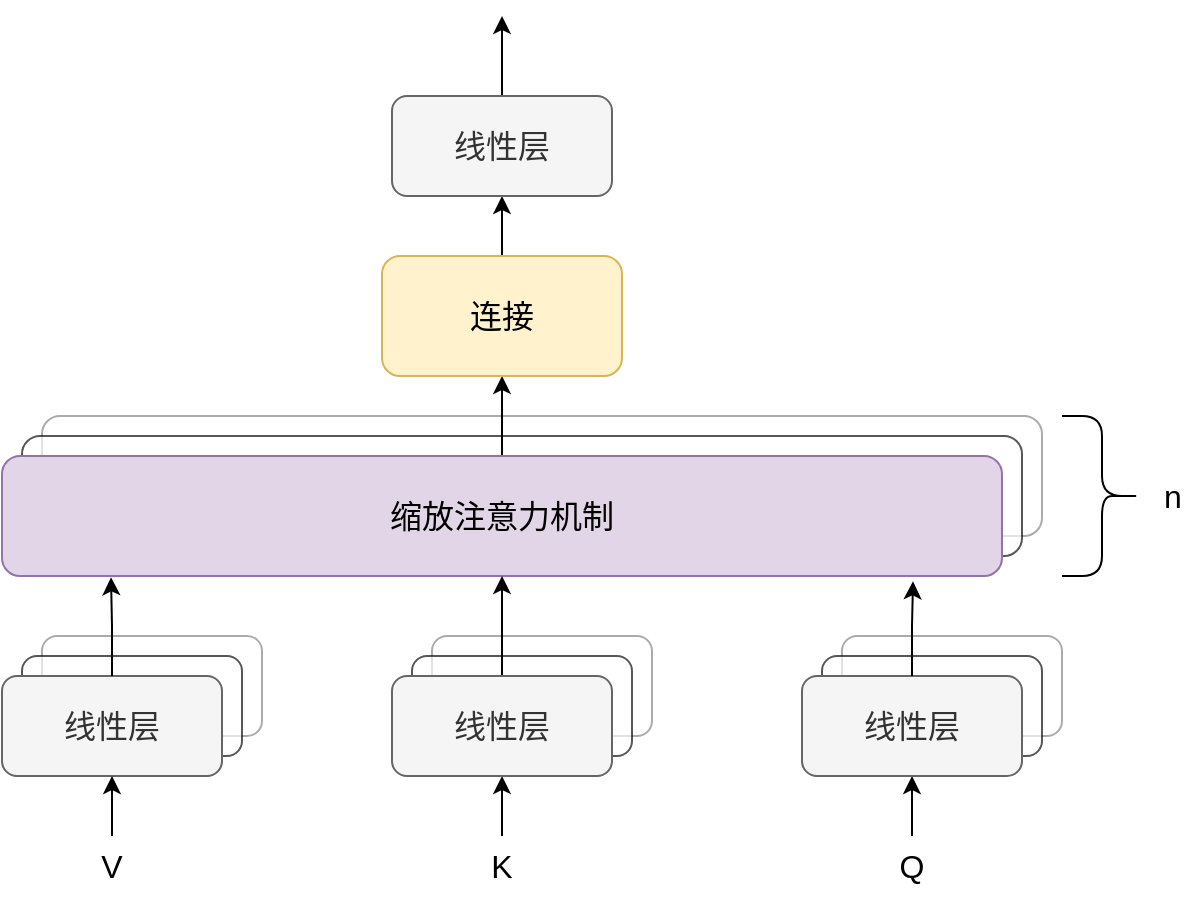 <mxfile version="24.4.0" type="github">
  <diagram name="第 1 页" id="X00CZErsw5lxIn04xf_R">
    <mxGraphModel dx="1213" dy="631" grid="1" gridSize="10" guides="1" tooltips="1" connect="1" arrows="1" fold="1" page="1" pageScale="1" pageWidth="827" pageHeight="1169" math="0" shadow="0">
      <root>
        <mxCell id="0" />
        <mxCell id="1" parent="0" />
        <mxCell id="4k-sA4LPTLcVA16bypzs-111" value="" style="rounded=1;whiteSpace=wrap;html=1;fontSize=16;opacity=33;" vertex="1" parent="1">
          <mxGeometry x="160" y="210" width="500" height="60" as="geometry" />
        </mxCell>
        <mxCell id="4k-sA4LPTLcVA16bypzs-110" value="" style="rounded=1;whiteSpace=wrap;html=1;fontSize=16;opacity=66;" vertex="1" parent="1">
          <mxGeometry x="150" y="220" width="500" height="60" as="geometry" />
        </mxCell>
        <mxCell id="4k-sA4LPTLcVA16bypzs-102" value="" style="rounded=1;whiteSpace=wrap;html=1;fontSize=16;opacity=33;" vertex="1" parent="1">
          <mxGeometry x="160" y="320" width="110" height="50" as="geometry" />
        </mxCell>
        <mxCell id="4k-sA4LPTLcVA16bypzs-101" value="" style="rounded=1;whiteSpace=wrap;html=1;fontSize=16;textShadow=1;opacity=66;" vertex="1" parent="1">
          <mxGeometry x="150" y="330" width="110" height="50" as="geometry" />
        </mxCell>
        <mxCell id="4k-sA4LPTLcVA16bypzs-90" value="线性层" style="rounded=1;whiteSpace=wrap;html=1;fontSize=16;fillColor=#f5f5f5;fontColor=#333333;strokeColor=#666666;" vertex="1" parent="1">
          <mxGeometry x="140" y="340" width="110" height="50" as="geometry" />
        </mxCell>
        <mxCell id="4k-sA4LPTLcVA16bypzs-139" style="edgeStyle=orthogonalEdgeStyle;rounded=0;orthogonalLoop=1;jettySize=auto;html=1;exitX=0.5;exitY=0;exitDx=0;exitDy=0;entryX=0.5;entryY=1;entryDx=0;entryDy=0;" edge="1" parent="1" source="4k-sA4LPTLcVA16bypzs-93" target="4k-sA4LPTLcVA16bypzs-94">
          <mxGeometry relative="1" as="geometry" />
        </mxCell>
        <mxCell id="4k-sA4LPTLcVA16bypzs-93" value="缩放注意力机制" style="rounded=1;whiteSpace=wrap;html=1;fontSize=16;fillColor=#e1d5e7;strokeColor=#9673a6;" vertex="1" parent="1">
          <mxGeometry x="140" y="230" width="500" height="60" as="geometry" />
        </mxCell>
        <mxCell id="4k-sA4LPTLcVA16bypzs-144" style="edgeStyle=orthogonalEdgeStyle;rounded=0;orthogonalLoop=1;jettySize=auto;html=1;exitX=0.5;exitY=0;exitDx=0;exitDy=0;entryX=0.5;entryY=1;entryDx=0;entryDy=0;" edge="1" parent="1" source="4k-sA4LPTLcVA16bypzs-94" target="4k-sA4LPTLcVA16bypzs-98">
          <mxGeometry relative="1" as="geometry" />
        </mxCell>
        <mxCell id="4k-sA4LPTLcVA16bypzs-94" value="连接" style="rounded=1;whiteSpace=wrap;html=1;fontSize=16;fillColor=#fff2cc;strokeColor=#d6b656;" vertex="1" parent="1">
          <mxGeometry x="330" y="130" width="120" height="60" as="geometry" />
        </mxCell>
        <mxCell id="4k-sA4LPTLcVA16bypzs-145" style="edgeStyle=orthogonalEdgeStyle;rounded=0;orthogonalLoop=1;jettySize=auto;html=1;" edge="1" parent="1" source="4k-sA4LPTLcVA16bypzs-98">
          <mxGeometry relative="1" as="geometry">
            <mxPoint x="390" y="10" as="targetPoint" />
          </mxGeometry>
        </mxCell>
        <mxCell id="4k-sA4LPTLcVA16bypzs-98" value="线性层" style="rounded=1;whiteSpace=wrap;html=1;fontSize=16;fillColor=#f5f5f5;fontColor=#333333;strokeColor=#666666;" vertex="1" parent="1">
          <mxGeometry x="335" y="50" width="110" height="50" as="geometry" />
        </mxCell>
        <mxCell id="4k-sA4LPTLcVA16bypzs-113" value="" style="shape=curlyBracket;whiteSpace=wrap;html=1;rounded=1;flipH=1;labelPosition=right;verticalLabelPosition=middle;align=left;verticalAlign=middle;fontSize=16;" vertex="1" parent="1">
          <mxGeometry x="670" y="210" width="40" height="80" as="geometry" />
        </mxCell>
        <mxCell id="4k-sA4LPTLcVA16bypzs-115" value="n" style="text;html=1;align=center;verticalAlign=middle;resizable=0;points=[];autosize=1;strokeColor=none;fillColor=none;rotation=0;fontSize=16;" vertex="1" parent="1">
          <mxGeometry x="710" y="235" width="30" height="30" as="geometry" />
        </mxCell>
        <mxCell id="4k-sA4LPTLcVA16bypzs-125" style="edgeStyle=orthogonalEdgeStyle;rounded=0;orthogonalLoop=1;jettySize=auto;html=1;exitX=0.5;exitY=0;exitDx=0;exitDy=0;entryX=0.5;entryY=1;entryDx=0;entryDy=0;" edge="1" parent="1" source="4k-sA4LPTLcVA16bypzs-116" target="4k-sA4LPTLcVA16bypzs-90">
          <mxGeometry relative="1" as="geometry" />
        </mxCell>
        <mxCell id="4k-sA4LPTLcVA16bypzs-116" value="V" style="text;html=1;align=center;verticalAlign=middle;whiteSpace=wrap;rounded=0;fontSize=16;" vertex="1" parent="1">
          <mxGeometry x="165" y="420" width="60" height="30" as="geometry" />
        </mxCell>
        <mxCell id="4k-sA4LPTLcVA16bypzs-126" style="edgeStyle=orthogonalEdgeStyle;rounded=0;orthogonalLoop=1;jettySize=auto;html=1;exitX=0.5;exitY=0;exitDx=0;exitDy=0;entryX=0.5;entryY=1;entryDx=0;entryDy=0;" edge="1" parent="1" source="4k-sA4LPTLcVA16bypzs-117" target="4k-sA4LPTLcVA16bypzs-121">
          <mxGeometry relative="1" as="geometry" />
        </mxCell>
        <mxCell id="4k-sA4LPTLcVA16bypzs-117" value="K" style="text;html=1;align=center;verticalAlign=middle;whiteSpace=wrap;rounded=0;fontSize=16;" vertex="1" parent="1">
          <mxGeometry x="360" y="420" width="60" height="30" as="geometry" />
        </mxCell>
        <mxCell id="4k-sA4LPTLcVA16bypzs-129" style="edgeStyle=orthogonalEdgeStyle;rounded=0;orthogonalLoop=1;jettySize=auto;html=1;exitX=0.5;exitY=0;exitDx=0;exitDy=0;entryX=0.5;entryY=1;entryDx=0;entryDy=0;" edge="1" parent="1" source="4k-sA4LPTLcVA16bypzs-118" target="4k-sA4LPTLcVA16bypzs-124">
          <mxGeometry relative="1" as="geometry" />
        </mxCell>
        <mxCell id="4k-sA4LPTLcVA16bypzs-118" value="Q" style="text;html=1;align=center;verticalAlign=middle;whiteSpace=wrap;rounded=0;fontSize=16;" vertex="1" parent="1">
          <mxGeometry x="565" y="420" width="60" height="30" as="geometry" />
        </mxCell>
        <mxCell id="4k-sA4LPTLcVA16bypzs-119" value="" style="rounded=1;whiteSpace=wrap;html=1;fontSize=16;opacity=33;" vertex="1" parent="1">
          <mxGeometry x="355" y="320" width="110" height="50" as="geometry" />
        </mxCell>
        <mxCell id="4k-sA4LPTLcVA16bypzs-120" value="" style="rounded=1;whiteSpace=wrap;html=1;fontSize=16;textShadow=1;opacity=66;" vertex="1" parent="1">
          <mxGeometry x="345" y="330" width="110" height="50" as="geometry" />
        </mxCell>
        <mxCell id="4k-sA4LPTLcVA16bypzs-136" style="edgeStyle=orthogonalEdgeStyle;rounded=0;orthogonalLoop=1;jettySize=auto;html=1;entryX=0.5;entryY=1;entryDx=0;entryDy=0;" edge="1" parent="1" source="4k-sA4LPTLcVA16bypzs-121" target="4k-sA4LPTLcVA16bypzs-93">
          <mxGeometry relative="1" as="geometry">
            <mxPoint x="385" y="300" as="targetPoint" />
          </mxGeometry>
        </mxCell>
        <mxCell id="4k-sA4LPTLcVA16bypzs-121" value="线性层" style="rounded=1;whiteSpace=wrap;html=1;fontSize=16;fillColor=#f5f5f5;fontColor=#333333;strokeColor=#666666;" vertex="1" parent="1">
          <mxGeometry x="335" y="340" width="110" height="50" as="geometry" />
        </mxCell>
        <mxCell id="4k-sA4LPTLcVA16bypzs-122" value="" style="rounded=1;whiteSpace=wrap;html=1;fontSize=16;opacity=33;" vertex="1" parent="1">
          <mxGeometry x="560" y="320" width="110" height="50" as="geometry" />
        </mxCell>
        <mxCell id="4k-sA4LPTLcVA16bypzs-123" value="" style="rounded=1;whiteSpace=wrap;html=1;fontSize=16;textShadow=1;opacity=66;" vertex="1" parent="1">
          <mxGeometry x="550" y="330" width="110" height="50" as="geometry" />
        </mxCell>
        <mxCell id="4k-sA4LPTLcVA16bypzs-124" value="线性层" style="rounded=1;whiteSpace=wrap;html=1;fontSize=16;fillColor=#f5f5f5;fontColor=#333333;strokeColor=#666666;" vertex="1" parent="1">
          <mxGeometry x="540" y="340" width="110" height="50" as="geometry" />
        </mxCell>
        <mxCell id="4k-sA4LPTLcVA16bypzs-134" style="edgeStyle=orthogonalEdgeStyle;rounded=0;orthogonalLoop=1;jettySize=auto;html=1;entryX=0.109;entryY=1.011;entryDx=0;entryDy=0;entryPerimeter=0;" edge="1" parent="1" source="4k-sA4LPTLcVA16bypzs-90" target="4k-sA4LPTLcVA16bypzs-93">
          <mxGeometry relative="1" as="geometry" />
        </mxCell>
        <mxCell id="4k-sA4LPTLcVA16bypzs-138" style="edgeStyle=orthogonalEdgeStyle;rounded=0;orthogonalLoop=1;jettySize=auto;html=1;exitX=0.5;exitY=0;exitDx=0;exitDy=0;entryX=0.911;entryY=1.044;entryDx=0;entryDy=0;entryPerimeter=0;" edge="1" parent="1" source="4k-sA4LPTLcVA16bypzs-124" target="4k-sA4LPTLcVA16bypzs-93">
          <mxGeometry relative="1" as="geometry" />
        </mxCell>
      </root>
    </mxGraphModel>
  </diagram>
</mxfile>

